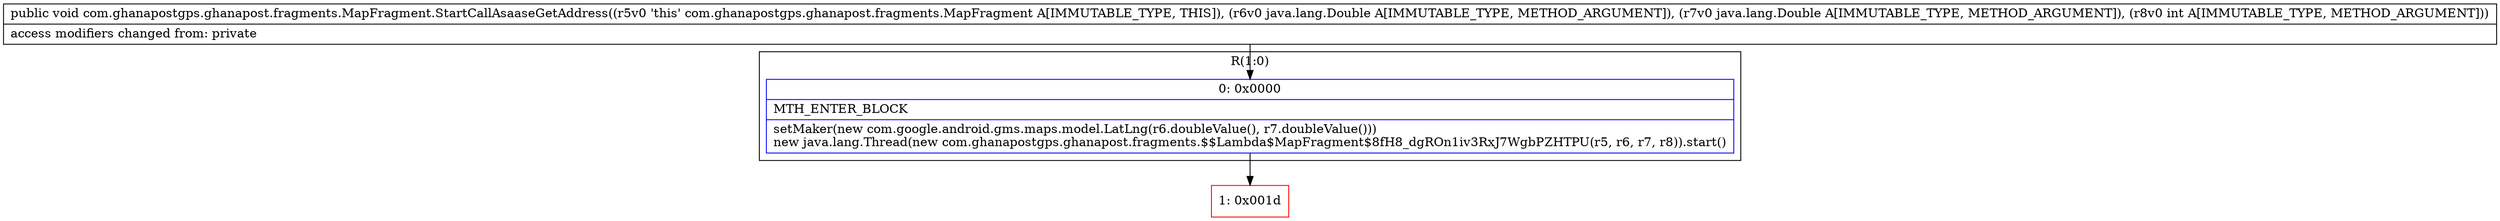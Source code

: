 digraph "CFG forcom.ghanapostgps.ghanapost.fragments.MapFragment.StartCallAsaaseGetAddress(Ljava\/lang\/Double;Ljava\/lang\/Double;I)V" {
subgraph cluster_Region_1501220705 {
label = "R(1:0)";
node [shape=record,color=blue];
Node_0 [shape=record,label="{0\:\ 0x0000|MTH_ENTER_BLOCK\l|setMaker(new com.google.android.gms.maps.model.LatLng(r6.doubleValue(), r7.doubleValue()))\lnew java.lang.Thread(new com.ghanapostgps.ghanapost.fragments.$$Lambda$MapFragment$8fH8_dgROn1iv3RxJ7WgbPZHTPU(r5, r6, r7, r8)).start()\l}"];
}
Node_1 [shape=record,color=red,label="{1\:\ 0x001d}"];
MethodNode[shape=record,label="{public void com.ghanapostgps.ghanapost.fragments.MapFragment.StartCallAsaaseGetAddress((r5v0 'this' com.ghanapostgps.ghanapost.fragments.MapFragment A[IMMUTABLE_TYPE, THIS]), (r6v0 java.lang.Double A[IMMUTABLE_TYPE, METHOD_ARGUMENT]), (r7v0 java.lang.Double A[IMMUTABLE_TYPE, METHOD_ARGUMENT]), (r8v0 int A[IMMUTABLE_TYPE, METHOD_ARGUMENT]))  | access modifiers changed from: private\l}"];
MethodNode -> Node_0;
Node_0 -> Node_1;
}

